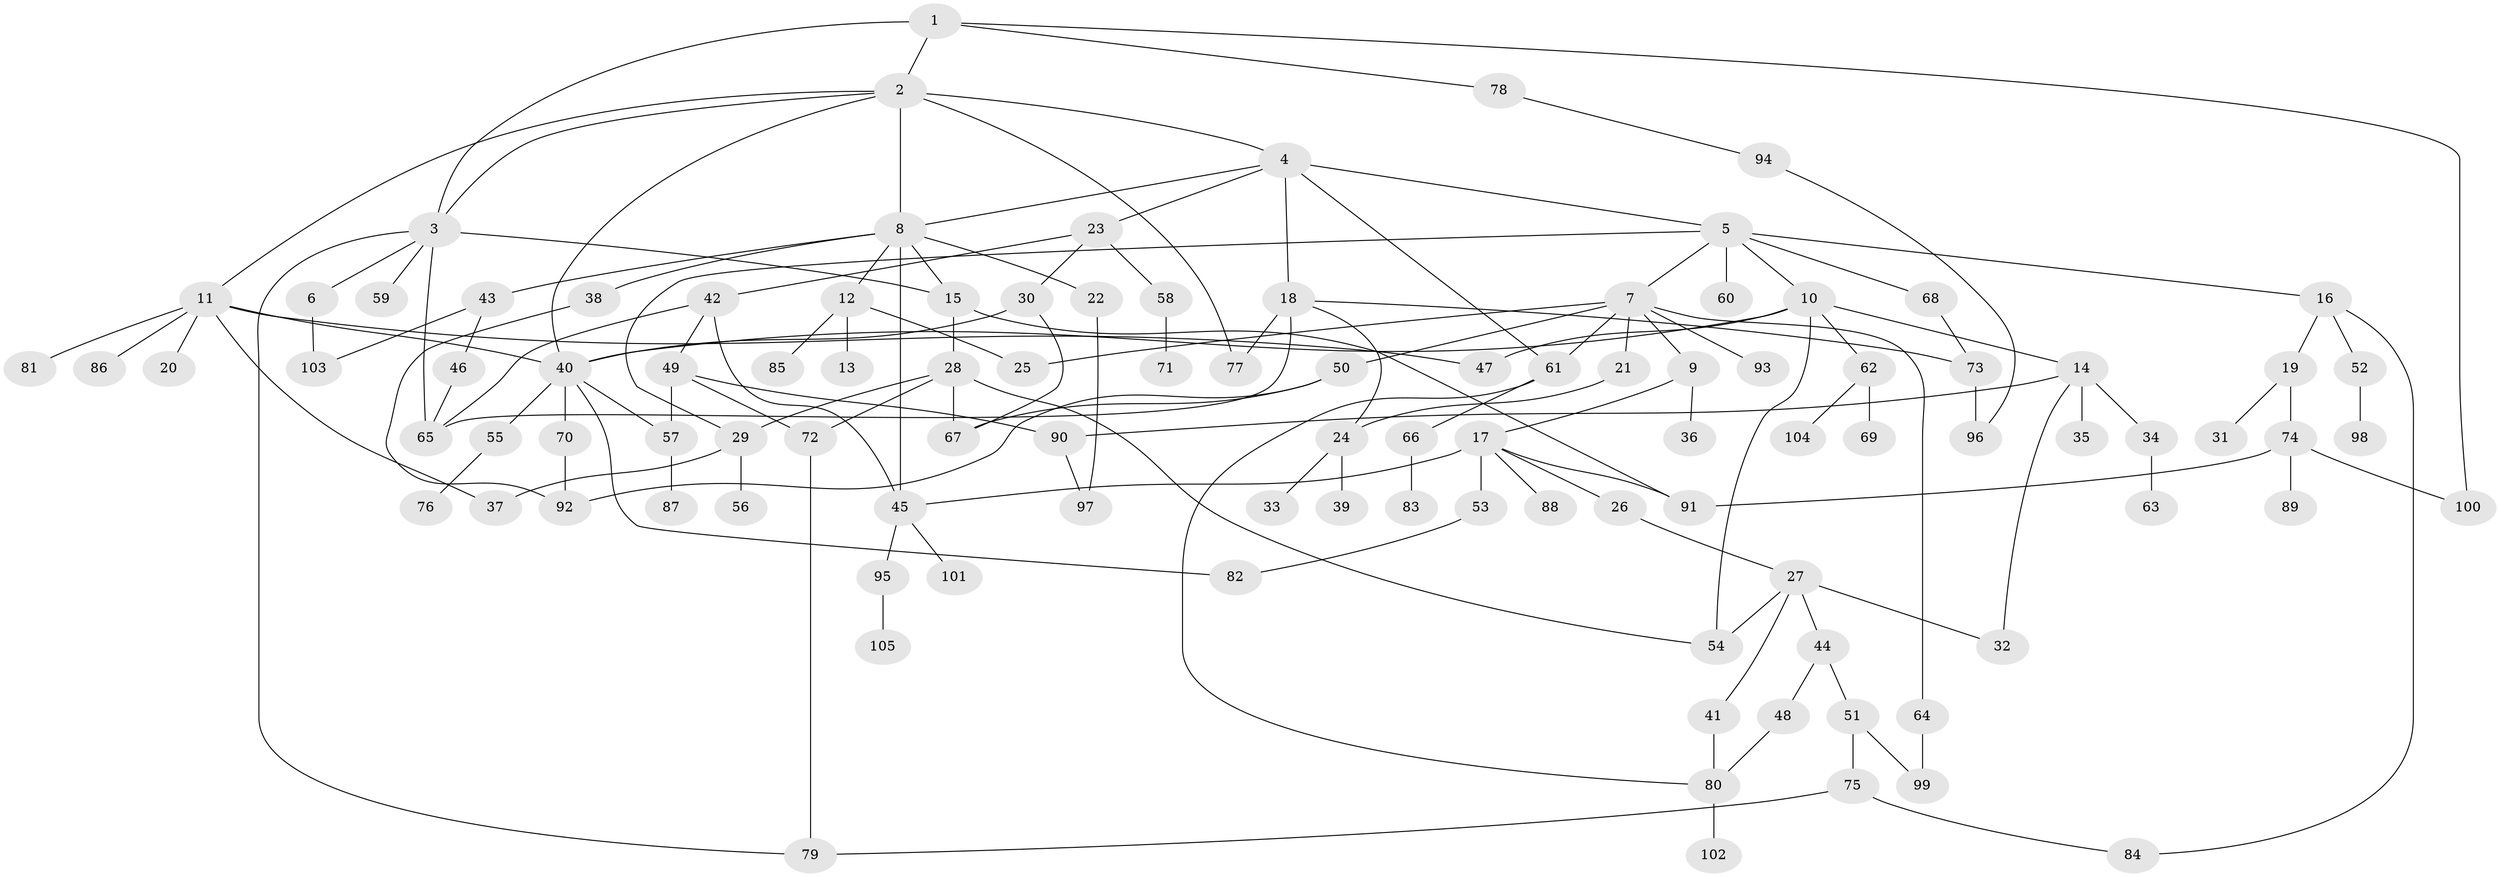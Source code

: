 // Generated by graph-tools (version 1.1) at 2025/49/03/09/25 03:49:20]
// undirected, 105 vertices, 146 edges
graph export_dot {
graph [start="1"]
  node [color=gray90,style=filled];
  1;
  2;
  3;
  4;
  5;
  6;
  7;
  8;
  9;
  10;
  11;
  12;
  13;
  14;
  15;
  16;
  17;
  18;
  19;
  20;
  21;
  22;
  23;
  24;
  25;
  26;
  27;
  28;
  29;
  30;
  31;
  32;
  33;
  34;
  35;
  36;
  37;
  38;
  39;
  40;
  41;
  42;
  43;
  44;
  45;
  46;
  47;
  48;
  49;
  50;
  51;
  52;
  53;
  54;
  55;
  56;
  57;
  58;
  59;
  60;
  61;
  62;
  63;
  64;
  65;
  66;
  67;
  68;
  69;
  70;
  71;
  72;
  73;
  74;
  75;
  76;
  77;
  78;
  79;
  80;
  81;
  82;
  83;
  84;
  85;
  86;
  87;
  88;
  89;
  90;
  91;
  92;
  93;
  94;
  95;
  96;
  97;
  98;
  99;
  100;
  101;
  102;
  103;
  104;
  105;
  1 -- 2;
  1 -- 78;
  1 -- 100;
  1 -- 3;
  2 -- 3;
  2 -- 4;
  2 -- 8;
  2 -- 11;
  2 -- 77;
  2 -- 40;
  3 -- 6;
  3 -- 15;
  3 -- 59;
  3 -- 65;
  3 -- 79;
  4 -- 5;
  4 -- 18;
  4 -- 23;
  4 -- 61;
  4 -- 8;
  5 -- 7;
  5 -- 10;
  5 -- 16;
  5 -- 60;
  5 -- 68;
  5 -- 29;
  6 -- 103;
  7 -- 9;
  7 -- 21;
  7 -- 50;
  7 -- 61;
  7 -- 64;
  7 -- 93;
  7 -- 25;
  8 -- 12;
  8 -- 22;
  8 -- 38;
  8 -- 43;
  8 -- 45;
  8 -- 15;
  9 -- 17;
  9 -- 36;
  10 -- 14;
  10 -- 54;
  10 -- 62;
  10 -- 47;
  10 -- 40;
  11 -- 20;
  11 -- 47;
  11 -- 81;
  11 -- 86;
  11 -- 40;
  11 -- 37;
  12 -- 13;
  12 -- 25;
  12 -- 85;
  14 -- 32;
  14 -- 34;
  14 -- 35;
  14 -- 90;
  15 -- 28;
  15 -- 91;
  16 -- 19;
  16 -- 52;
  16 -- 84;
  17 -- 26;
  17 -- 53;
  17 -- 88;
  17 -- 91;
  17 -- 45;
  18 -- 24;
  18 -- 65;
  18 -- 77;
  18 -- 73;
  19 -- 31;
  19 -- 74;
  21 -- 24;
  22 -- 97;
  23 -- 30;
  23 -- 42;
  23 -- 58;
  24 -- 33;
  24 -- 39;
  26 -- 27;
  27 -- 41;
  27 -- 44;
  27 -- 32;
  27 -- 54;
  28 -- 29;
  28 -- 72;
  28 -- 67;
  28 -- 54;
  29 -- 37;
  29 -- 56;
  30 -- 40;
  30 -- 67;
  34 -- 63;
  38 -- 92;
  40 -- 55;
  40 -- 70;
  40 -- 82;
  40 -- 57;
  41 -- 80;
  42 -- 45;
  42 -- 49;
  42 -- 65;
  43 -- 46;
  43 -- 103;
  44 -- 48;
  44 -- 51;
  45 -- 95;
  45 -- 101;
  46 -- 65;
  48 -- 80;
  49 -- 57;
  49 -- 90;
  49 -- 72;
  50 -- 92;
  50 -- 67;
  51 -- 75;
  51 -- 99;
  52 -- 98;
  53 -- 82;
  55 -- 76;
  57 -- 87;
  58 -- 71;
  61 -- 66;
  61 -- 80;
  62 -- 69;
  62 -- 104;
  64 -- 99;
  66 -- 83;
  68 -- 73;
  70 -- 92;
  72 -- 79;
  73 -- 96;
  74 -- 89;
  74 -- 100;
  74 -- 91;
  75 -- 79;
  75 -- 84;
  78 -- 94;
  80 -- 102;
  90 -- 97;
  94 -- 96;
  95 -- 105;
}

